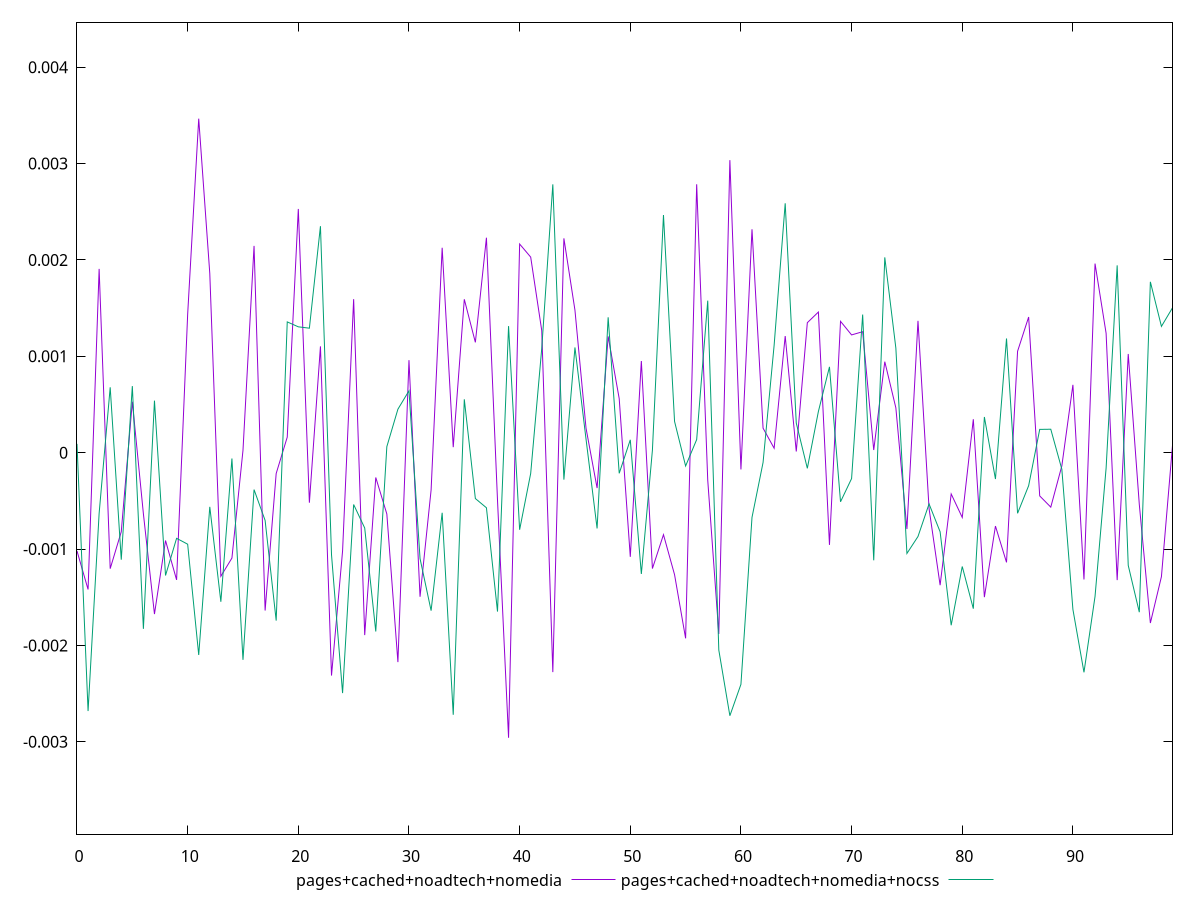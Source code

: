 reset

$pagesCachedNoadtechNomedia <<EOF
0 -0.0010201423277865686
1 -0.0014197291382220402
2 0.001906797281358165
3 -0.0012037681275306436
4 -0.0008208541930196293
5 0.0005285409183774926
6 -0.0006348399093720234
7 -0.0016749421979892823
8 -0.0009119750206106908
9 -0.0013202473873074685
10 0.0014346373853519364
11 0.0034656110941730374
12 0.0018590834320912995
13 -0.0012826595322842766
14 -0.0010938129265277196
15 0.00002396296720720923
16 0.002145370420433637
17 -0.0016384074599484699
18 -0.00021647721758989128
19 0.00016107733019953395
20 0.0025289159992659843
21 -0.0005195732132780881
22 0.0011027014356557233
23 -0.0023131478978686733
24 -0.0010198552473987346
25 0.0015925667506052508
26 -0.001893248033155744
27 -0.0002577162678952697
28 -0.0006367135348412606
29 -0.002173286379412742
30 0.0009595837733455788
31 -0.001495229606074364
32 -0.00038755427535469176
33 0.0021259432462781246
34 0.000056697736988259546
35 0.0015913197135186826
36 0.0011445070659706898
37 0.002230362582061476
38 -0.0004926286503375002
39 -0.0029585035027518062
40 0.00216481146542387
41 0.0020289565647390044
42 0.0012656500542599378
43 -0.0022770604740191326
44 0.0022236851182761224
45 0.0014785296105175145
46 0.00025414059413929064
47 -0.0003673689899896884
48 0.001206532338038597
49 0.0005599110625641273
50 -0.001080984592657987
51 0.0009510140741943779
52 -0.0012028692914958677
53 -0.0008510522666531404
54 -0.0012658133407408509
55 -0.001926903732858795
56 0.002784586728088601
57 -0.00028560457675323004
58 -0.0018813424975391323
59 0.0030353566834943778
60 -0.0001740903397389279
61 0.002317888430070217
62 0.00025390568586658284
63 0.00004579172870129395
64 0.0012101267251682366
65 0.000012074304745857308
66 0.0013485957463005103
67 0.001458957422565879
68 -0.0009572645743277573
69 0.0013626699417493887
70 0.0012215969058325833
71 0.0012551550493218899
72 0.000027197337086711826
73 0.0009439332764838654
74 0.00046499953679948985
75 -0.0007927346743794499
76 0.001367789178284062
77 -0.0005789645825730387
78 -0.001375156084495881
79 -0.0004288115465863911
80 -0.0006724226453018737
81 0.0003464896690679381
82 -0.0014994020521029248
83 -0.0007618600546666027
84 -0.0011384808255735296
85 0.0010519076388031618
86 0.001407306022427027
87 -0.0004490865823125888
88 -0.0005653771033732175
89 -0.00013700843612274693
90 0.0007037130726119531
91 -0.0013160448329829976
92 0.001961850711512047
93 0.0012386614152745477
94 -0.0013225367563934865
95 0.0010238136569883827
96 -0.0005374167872956348
97 -0.0017678762957533795
98 -0.001286568679784052
99 0.00007356953244695947
EOF

$pagesCachedNoadtechNomediaNocss <<EOF
0 0.00009126435285927159
1 -0.0026815762251557883
2 -0.0006293481666267552
3 0.0006778145773598595
4 -0.0011111349871652152
5 0.0006907133026243121
6 -0.0018286382390042982
7 0.0005400006022239564
8 -0.0012744813121351917
9 -0.0008891518217561255
10 -0.0009500369035592614
11 -0.0020995797549633317
12 -0.0005622472136825755
13 -0.0015475156742698704
14 -0.000060736279581712764
15 -0.002149962732355495
16 -0.0003835267993158663
17 -0.0007032611385489517
18 -0.0017428374644083567
19 0.0013567986936630421
20 0.001305599688751164
21 0.0012914819908794195
22 0.0023500869686723914
23 -0.001059455219685671
24 -0.002495173123216365
25 -0.0005381630667989655
26 -0.000781950794738303
27 -0.0018555421517021365
28 0.00006239238044373555
29 0.00045097766908376786
30 0.0006415318427541401
31 -0.0010988435055268371
32 -0.0016394125050965486
33 -0.0006236979697026711
34 -0.002720149404395728
35 0.0005535282389390863
36 -0.00047633289362932136
37 -0.0005718563630479713
38 -0.0016492708605532224
39 0.0013133700795048364
40 -0.000800087207696664
41 -0.00021519802056737744
42 0.0010821343093030435
43 0.0027839595775809418
44 -0.00027999360022170836
45 0.0010914952005037918
46 0.00014109871859035742
47 -0.0007866133698226634
48 0.0014046353175832143
49 -0.00021452770620520242
50 0.00013316563090569404
51 -0.0012589808397526652
52 0.00002546087650448156
53 0.0024659822708094836
54 0.00032439257975919525
55 -0.00013864267123086458
56 0.00013564229442224532
57 0.001577314791802486
58 -0.0020484473537824006
59 -0.0027300742903510027
60 -0.0024040545936420046
61 -0.0006718707972253595
62 -0.0001015997372664161
63 0.001115131957450117
64 0.0025874070739237594
65 0.0003074300638893059
66 -0.00016280775806785038
67 0.00042746076141737046
68 0.0008902480230368583
69 -0.0005098952833213037
70 -0.00026884118797629796
71 0.00143283291333885
72 -0.001117188782195897
73 0.002026448347060713
74 0.00108481244181396
75 -0.0010461052355208605
76 -0.0008700416042689806
77 -0.0005319979591126616
78 -0.0008213953709435666
79 -0.0017908668456550613
80 -0.0011812621796866395
81 -0.0016188842411260528
82 0.00037014771409549436
83 -0.0002738633526817684
84 0.0011846291829216988
85 -0.0006293169344500866
86 -0.0003428614551403912
87 0.00024139332144209672
88 0.0002430599906576382
89 -0.00017209915513408323
90 -0.0016266997807784017
91 -0.002279633872888045
92 -0.001491953022702599
93 -0.0001610789861367
94 0.0019432785177264317
95 -0.0011698497021128567
96 -0.0016555906633062079
97 0.0017726342909329318
98 0.00131006355213362
99 0.0015031389917407885
EOF

set key outside below
set xrange [0:99]
set yrange [-0.003958503502751806:0.004465611094173037]
set trange [-0.003958503502751806:0.004465611094173037]
set terminal svg size 640, 520 enhanced background rgb 'white'
set output "report_00015_2021-02-09T16-11-33.973Z/meta/pScore-difference/comparison/line/3_vs_4.svg"

plot $pagesCachedNoadtechNomedia title "pages+cached+noadtech+nomedia" with line, \
     $pagesCachedNoadtechNomediaNocss title "pages+cached+noadtech+nomedia+nocss" with line

reset
